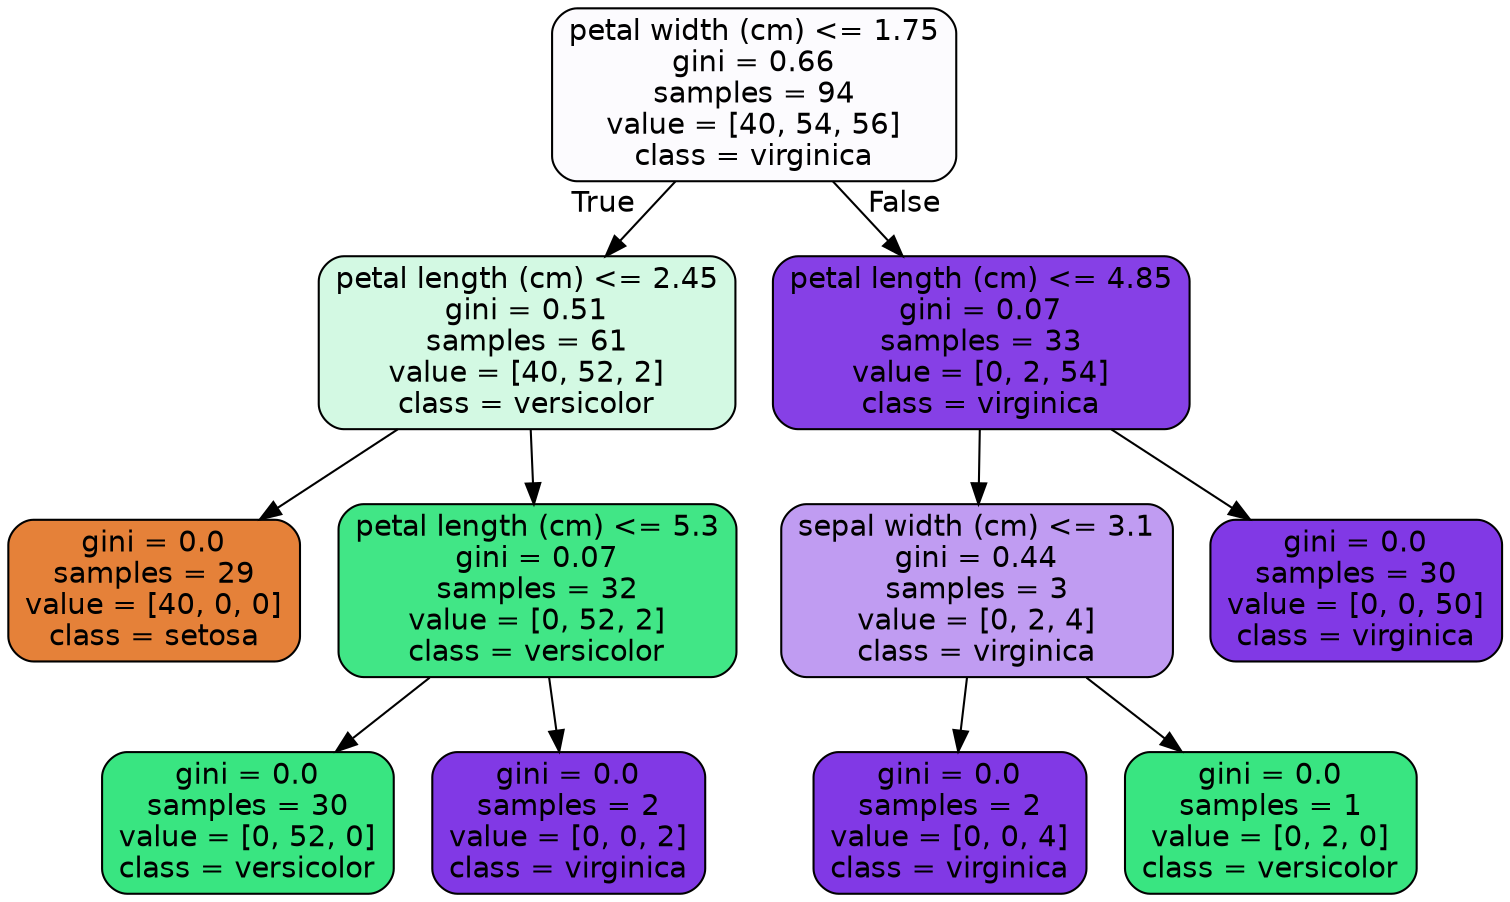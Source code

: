 digraph Tree {
node [shape=box, style="filled, rounded", color="black", fontname=helvetica] ;
edge [fontname=helvetica] ;
0 [label="petal width (cm) <= 1.75\ngini = 0.66\nsamples = 94\nvalue = [40, 54, 56]\nclass = virginica", fillcolor="#fcfbfe"] ;
1 [label="petal length (cm) <= 2.45\ngini = 0.51\nsamples = 61\nvalue = [40, 52, 2]\nclass = versicolor", fillcolor="#d3f9e3"] ;
0 -> 1 [labeldistance=2.5, labelangle=45, headlabel="True"] ;
2 [label="gini = 0.0\nsamples = 29\nvalue = [40, 0, 0]\nclass = setosa", fillcolor="#e58139"] ;
1 -> 2 ;
3 [label="petal length (cm) <= 5.3\ngini = 0.07\nsamples = 32\nvalue = [0, 52, 2]\nclass = versicolor", fillcolor="#41e686"] ;
1 -> 3 ;
4 [label="gini = 0.0\nsamples = 30\nvalue = [0, 52, 0]\nclass = versicolor", fillcolor="#39e581"] ;
3 -> 4 ;
5 [label="gini = 0.0\nsamples = 2\nvalue = [0, 0, 2]\nclass = virginica", fillcolor="#8139e5"] ;
3 -> 5 ;
6 [label="petal length (cm) <= 4.85\ngini = 0.07\nsamples = 33\nvalue = [0, 2, 54]\nclass = virginica", fillcolor="#8640e6"] ;
0 -> 6 [labeldistance=2.5, labelangle=-45, headlabel="False"] ;
7 [label="sepal width (cm) <= 3.1\ngini = 0.44\nsamples = 3\nvalue = [0, 2, 4]\nclass = virginica", fillcolor="#c09cf2"] ;
6 -> 7 ;
8 [label="gini = 0.0\nsamples = 2\nvalue = [0, 0, 4]\nclass = virginica", fillcolor="#8139e5"] ;
7 -> 8 ;
9 [label="gini = 0.0\nsamples = 1\nvalue = [0, 2, 0]\nclass = versicolor", fillcolor="#39e581"] ;
7 -> 9 ;
10 [label="gini = 0.0\nsamples = 30\nvalue = [0, 0, 50]\nclass = virginica", fillcolor="#8139e5"] ;
6 -> 10 ;
}